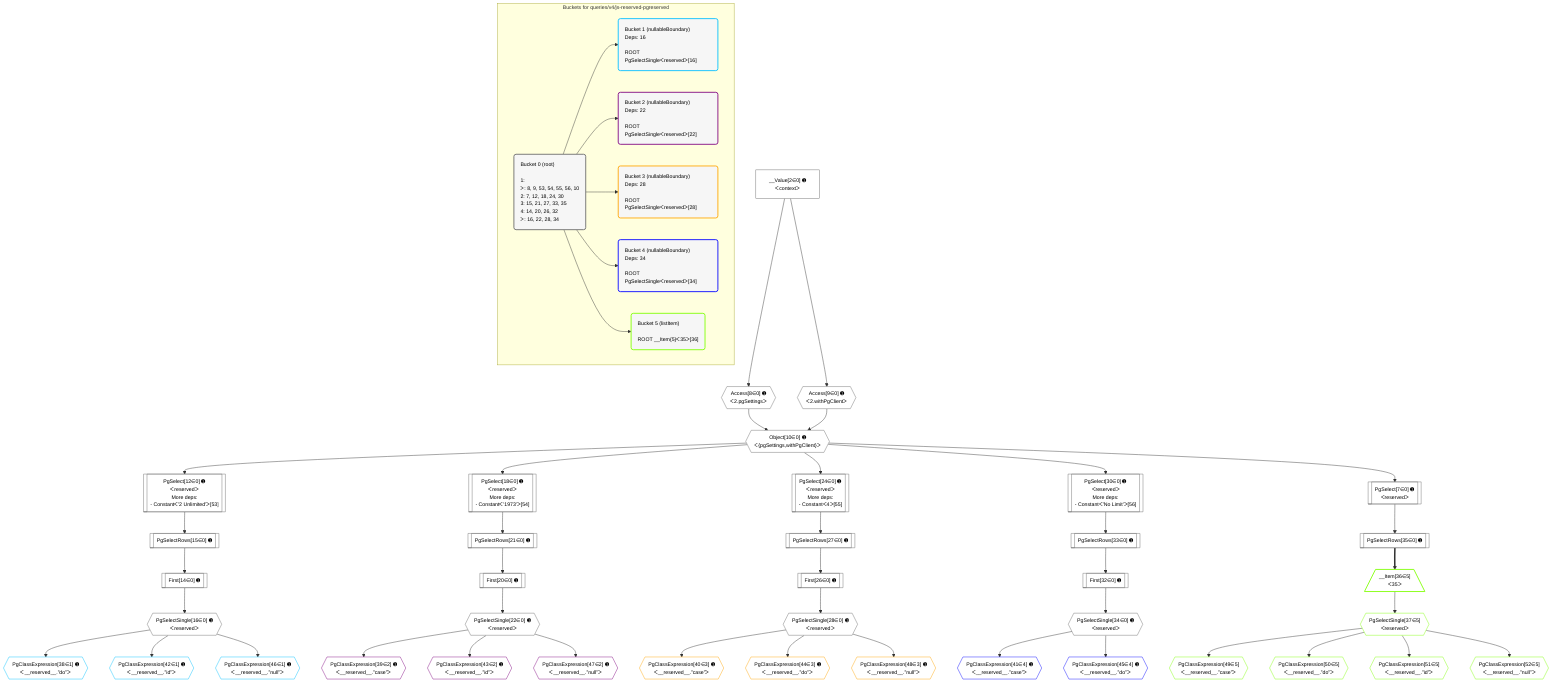 %%{init: {'themeVariables': { 'fontSize': '12px'}}}%%
graph TD
    classDef path fill:#eee,stroke:#000,color:#000
    classDef plan fill:#fff,stroke-width:1px,color:#000
    classDef itemplan fill:#fff,stroke-width:2px,color:#000
    classDef unbatchedplan fill:#dff,stroke-width:1px,color:#000
    classDef sideeffectplan fill:#fcc,stroke-width:2px,color:#000
    classDef bucket fill:#f6f6f6,color:#000,stroke-width:2px,text-align:left

    subgraph "Buckets for queries/v4/js-reserved-pgreserved"
    Bucket0("Bucket 0 (root)<br /><br />1: <br />ᐳ: 8, 9, 53, 54, 55, 56, 10<br />2: 7, 12, 18, 24, 30<br />3: 15, 21, 27, 33, 35<br />4: 14, 20, 26, 32<br />ᐳ: 16, 22, 28, 34"):::bucket
    Bucket1("Bucket 1 (nullableBoundary)<br />Deps: 16<br /><br />ROOT PgSelectSingleᐸreservedᐳ[16]"):::bucket
    Bucket2("Bucket 2 (nullableBoundary)<br />Deps: 22<br /><br />ROOT PgSelectSingleᐸreservedᐳ[22]"):::bucket
    Bucket3("Bucket 3 (nullableBoundary)<br />Deps: 28<br /><br />ROOT PgSelectSingleᐸreservedᐳ[28]"):::bucket
    Bucket4("Bucket 4 (nullableBoundary)<br />Deps: 34<br /><br />ROOT PgSelectSingleᐸreservedᐳ[34]"):::bucket
    Bucket5("Bucket 5 (listItem)<br /><br />ROOT __Item{5}ᐸ35ᐳ[36]"):::bucket
    end
    Bucket0 --> Bucket1 & Bucket2 & Bucket3 & Bucket4 & Bucket5

    %% plan dependencies
    Object10{{"Object[10∈0] ➊<br />ᐸ{pgSettings,withPgClient}ᐳ"}}:::plan
    Access8{{"Access[8∈0] ➊<br />ᐸ2.pgSettingsᐳ"}}:::plan
    Access9{{"Access[9∈0] ➊<br />ᐸ2.withPgClientᐳ"}}:::plan
    Access8 & Access9 --> Object10
    PgSelect12[["PgSelect[12∈0] ➊<br />ᐸreservedᐳ<br />More deps:<br />- Constantᐸ'2 Unlimited'ᐳ[53]"]]:::plan
    Object10 --> PgSelect12
    PgSelect18[["PgSelect[18∈0] ➊<br />ᐸreservedᐳ<br />More deps:<br />- Constantᐸ'1973'ᐳ[54]"]]:::plan
    Object10 --> PgSelect18
    PgSelect24[["PgSelect[24∈0] ➊<br />ᐸreservedᐳ<br />More deps:<br />- Constantᐸ4ᐳ[55]"]]:::plan
    Object10 --> PgSelect24
    PgSelect30[["PgSelect[30∈0] ➊<br />ᐸreservedᐳ<br />More deps:<br />- Constantᐸ'No Limit'ᐳ[56]"]]:::plan
    Object10 --> PgSelect30
    PgSelect7[["PgSelect[7∈0] ➊<br />ᐸreservedᐳ"]]:::plan
    Object10 --> PgSelect7
    __Value2["__Value[2∈0] ➊<br />ᐸcontextᐳ"]:::plan
    __Value2 --> Access8
    __Value2 --> Access9
    First14[["First[14∈0] ➊"]]:::plan
    PgSelectRows15[["PgSelectRows[15∈0] ➊"]]:::plan
    PgSelectRows15 --> First14
    PgSelect12 --> PgSelectRows15
    PgSelectSingle16{{"PgSelectSingle[16∈0] ➊<br />ᐸreservedᐳ"}}:::plan
    First14 --> PgSelectSingle16
    First20[["First[20∈0] ➊"]]:::plan
    PgSelectRows21[["PgSelectRows[21∈0] ➊"]]:::plan
    PgSelectRows21 --> First20
    PgSelect18 --> PgSelectRows21
    PgSelectSingle22{{"PgSelectSingle[22∈0] ➊<br />ᐸreservedᐳ"}}:::plan
    First20 --> PgSelectSingle22
    First26[["First[26∈0] ➊"]]:::plan
    PgSelectRows27[["PgSelectRows[27∈0] ➊"]]:::plan
    PgSelectRows27 --> First26
    PgSelect24 --> PgSelectRows27
    PgSelectSingle28{{"PgSelectSingle[28∈0] ➊<br />ᐸreservedᐳ"}}:::plan
    First26 --> PgSelectSingle28
    First32[["First[32∈0] ➊"]]:::plan
    PgSelectRows33[["PgSelectRows[33∈0] ➊"]]:::plan
    PgSelectRows33 --> First32
    PgSelect30 --> PgSelectRows33
    PgSelectSingle34{{"PgSelectSingle[34∈0] ➊<br />ᐸreservedᐳ"}}:::plan
    First32 --> PgSelectSingle34
    PgSelectRows35[["PgSelectRows[35∈0] ➊"]]:::plan
    PgSelect7 --> PgSelectRows35
    PgClassExpression38{{"PgClassExpression[38∈1] ➊<br />ᐸ__reserved__.”do”ᐳ"}}:::plan
    PgSelectSingle16 --> PgClassExpression38
    PgClassExpression42{{"PgClassExpression[42∈1] ➊<br />ᐸ__reserved__.”id”ᐳ"}}:::plan
    PgSelectSingle16 --> PgClassExpression42
    PgClassExpression46{{"PgClassExpression[46∈1] ➊<br />ᐸ__reserved__.”null”ᐳ"}}:::plan
    PgSelectSingle16 --> PgClassExpression46
    PgClassExpression39{{"PgClassExpression[39∈2] ➊<br />ᐸ__reserved__.”case”ᐳ"}}:::plan
    PgSelectSingle22 --> PgClassExpression39
    PgClassExpression43{{"PgClassExpression[43∈2] ➊<br />ᐸ__reserved__.”id”ᐳ"}}:::plan
    PgSelectSingle22 --> PgClassExpression43
    PgClassExpression47{{"PgClassExpression[47∈2] ➊<br />ᐸ__reserved__.”null”ᐳ"}}:::plan
    PgSelectSingle22 --> PgClassExpression47
    PgClassExpression40{{"PgClassExpression[40∈3] ➊<br />ᐸ__reserved__.”case”ᐳ"}}:::plan
    PgSelectSingle28 --> PgClassExpression40
    PgClassExpression44{{"PgClassExpression[44∈3] ➊<br />ᐸ__reserved__.”do”ᐳ"}}:::plan
    PgSelectSingle28 --> PgClassExpression44
    PgClassExpression48{{"PgClassExpression[48∈3] ➊<br />ᐸ__reserved__.”null”ᐳ"}}:::plan
    PgSelectSingle28 --> PgClassExpression48
    PgClassExpression41{{"PgClassExpression[41∈4] ➊<br />ᐸ__reserved__.”case”ᐳ"}}:::plan
    PgSelectSingle34 --> PgClassExpression41
    PgClassExpression45{{"PgClassExpression[45∈4] ➊<br />ᐸ__reserved__.”do”ᐳ"}}:::plan
    PgSelectSingle34 --> PgClassExpression45
    __Item36[/"__Item[36∈5]<br />ᐸ35ᐳ"\]:::itemplan
    PgSelectRows35 ==> __Item36
    PgSelectSingle37{{"PgSelectSingle[37∈5]<br />ᐸreservedᐳ"}}:::plan
    __Item36 --> PgSelectSingle37
    PgClassExpression49{{"PgClassExpression[49∈5]<br />ᐸ__reserved__.”case”ᐳ"}}:::plan
    PgSelectSingle37 --> PgClassExpression49
    PgClassExpression50{{"PgClassExpression[50∈5]<br />ᐸ__reserved__.”do”ᐳ"}}:::plan
    PgSelectSingle37 --> PgClassExpression50
    PgClassExpression51{{"PgClassExpression[51∈5]<br />ᐸ__reserved__.”id”ᐳ"}}:::plan
    PgSelectSingle37 --> PgClassExpression51
    PgClassExpression52{{"PgClassExpression[52∈5]<br />ᐸ__reserved__.”null”ᐳ"}}:::plan
    PgSelectSingle37 --> PgClassExpression52

    %% define steps
    classDef bucket0 stroke:#696969
    class Bucket0,__Value2,PgSelect7,Access8,Access9,Object10,PgSelect12,First14,PgSelectRows15,PgSelectSingle16,PgSelect18,First20,PgSelectRows21,PgSelectSingle22,PgSelect24,First26,PgSelectRows27,PgSelectSingle28,PgSelect30,First32,PgSelectRows33,PgSelectSingle34,PgSelectRows35 bucket0
    classDef bucket1 stroke:#00bfff
    class Bucket1,PgClassExpression38,PgClassExpression42,PgClassExpression46 bucket1
    classDef bucket2 stroke:#7f007f
    class Bucket2,PgClassExpression39,PgClassExpression43,PgClassExpression47 bucket2
    classDef bucket3 stroke:#ffa500
    class Bucket3,PgClassExpression40,PgClassExpression44,PgClassExpression48 bucket3
    classDef bucket4 stroke:#0000ff
    class Bucket4,PgClassExpression41,PgClassExpression45 bucket4
    classDef bucket5 stroke:#7fff00
    class Bucket5,__Item36,PgSelectSingle37,PgClassExpression49,PgClassExpression50,PgClassExpression51,PgClassExpression52 bucket5